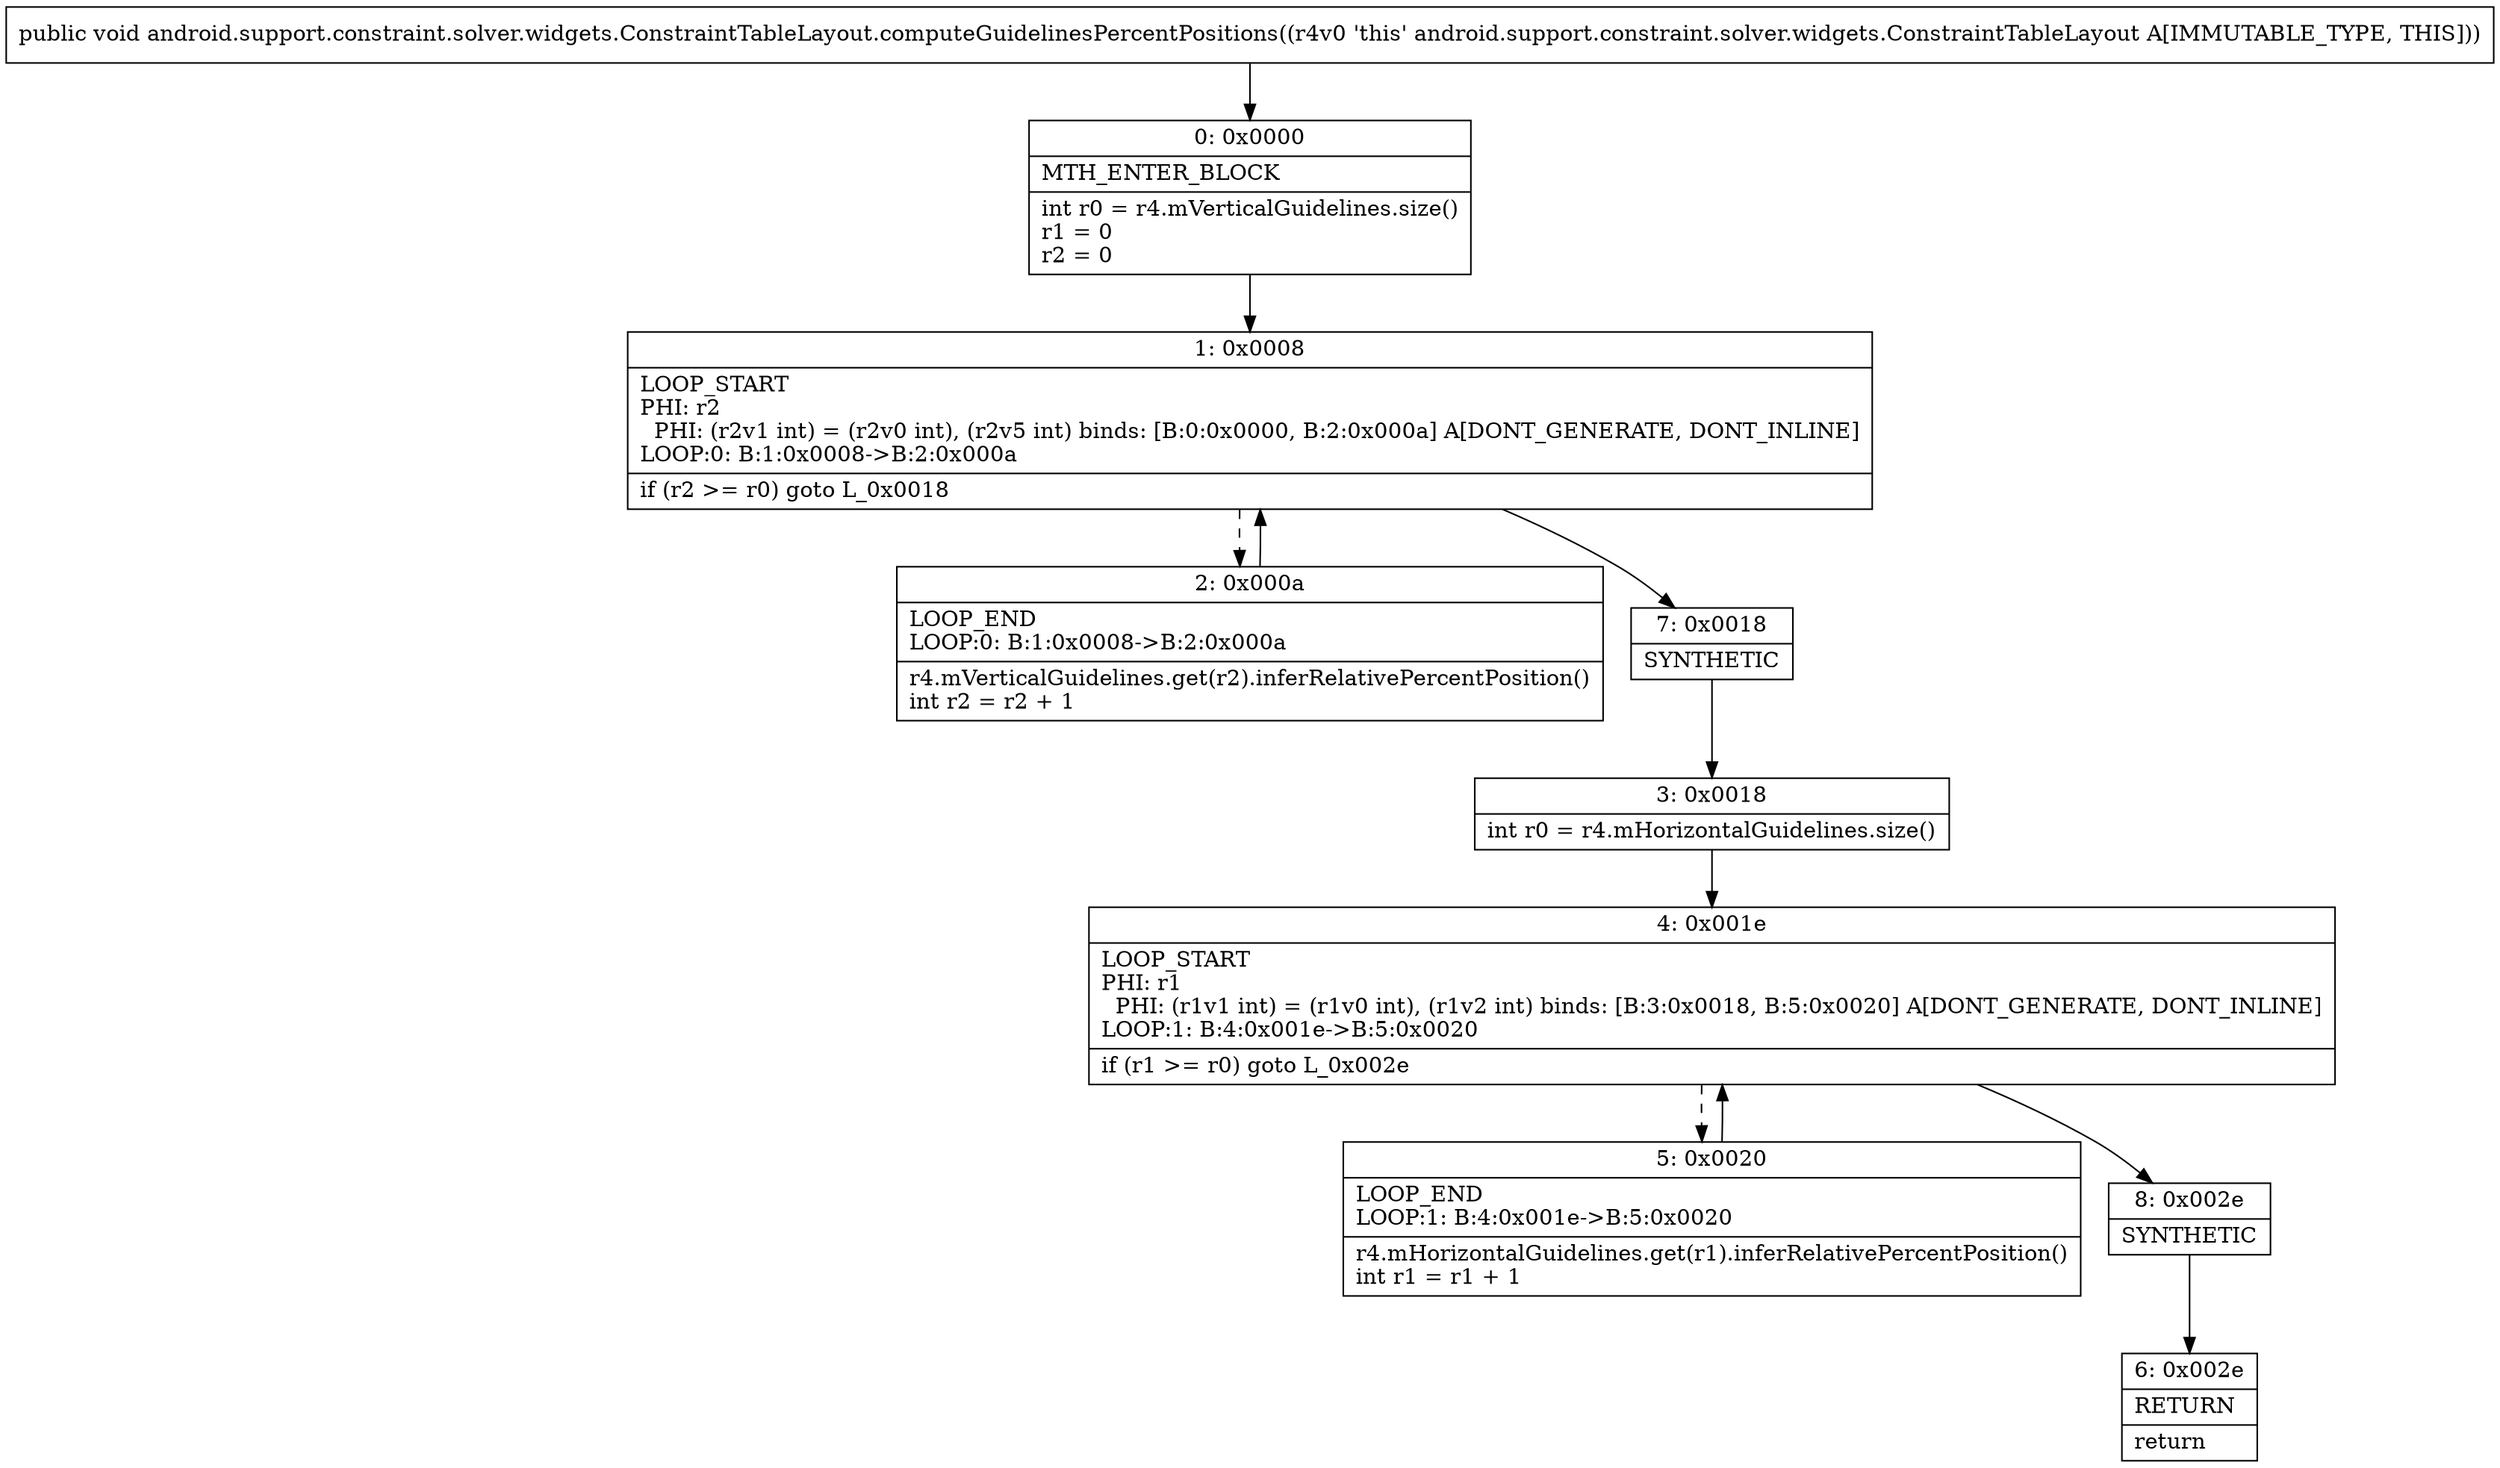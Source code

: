 digraph "CFG forandroid.support.constraint.solver.widgets.ConstraintTableLayout.computeGuidelinesPercentPositions()V" {
Node_0 [shape=record,label="{0\:\ 0x0000|MTH_ENTER_BLOCK\l|int r0 = r4.mVerticalGuidelines.size()\lr1 = 0\lr2 = 0\l}"];
Node_1 [shape=record,label="{1\:\ 0x0008|LOOP_START\lPHI: r2 \l  PHI: (r2v1 int) = (r2v0 int), (r2v5 int) binds: [B:0:0x0000, B:2:0x000a] A[DONT_GENERATE, DONT_INLINE]\lLOOP:0: B:1:0x0008\-\>B:2:0x000a\l|if (r2 \>= r0) goto L_0x0018\l}"];
Node_2 [shape=record,label="{2\:\ 0x000a|LOOP_END\lLOOP:0: B:1:0x0008\-\>B:2:0x000a\l|r4.mVerticalGuidelines.get(r2).inferRelativePercentPosition()\lint r2 = r2 + 1\l}"];
Node_3 [shape=record,label="{3\:\ 0x0018|int r0 = r4.mHorizontalGuidelines.size()\l}"];
Node_4 [shape=record,label="{4\:\ 0x001e|LOOP_START\lPHI: r1 \l  PHI: (r1v1 int) = (r1v0 int), (r1v2 int) binds: [B:3:0x0018, B:5:0x0020] A[DONT_GENERATE, DONT_INLINE]\lLOOP:1: B:4:0x001e\-\>B:5:0x0020\l|if (r1 \>= r0) goto L_0x002e\l}"];
Node_5 [shape=record,label="{5\:\ 0x0020|LOOP_END\lLOOP:1: B:4:0x001e\-\>B:5:0x0020\l|r4.mHorizontalGuidelines.get(r1).inferRelativePercentPosition()\lint r1 = r1 + 1\l}"];
Node_6 [shape=record,label="{6\:\ 0x002e|RETURN\l|return\l}"];
Node_7 [shape=record,label="{7\:\ 0x0018|SYNTHETIC\l}"];
Node_8 [shape=record,label="{8\:\ 0x002e|SYNTHETIC\l}"];
MethodNode[shape=record,label="{public void android.support.constraint.solver.widgets.ConstraintTableLayout.computeGuidelinesPercentPositions((r4v0 'this' android.support.constraint.solver.widgets.ConstraintTableLayout A[IMMUTABLE_TYPE, THIS])) }"];
MethodNode -> Node_0;
Node_0 -> Node_1;
Node_1 -> Node_2[style=dashed];
Node_1 -> Node_7;
Node_2 -> Node_1;
Node_3 -> Node_4;
Node_4 -> Node_5[style=dashed];
Node_4 -> Node_8;
Node_5 -> Node_4;
Node_7 -> Node_3;
Node_8 -> Node_6;
}

